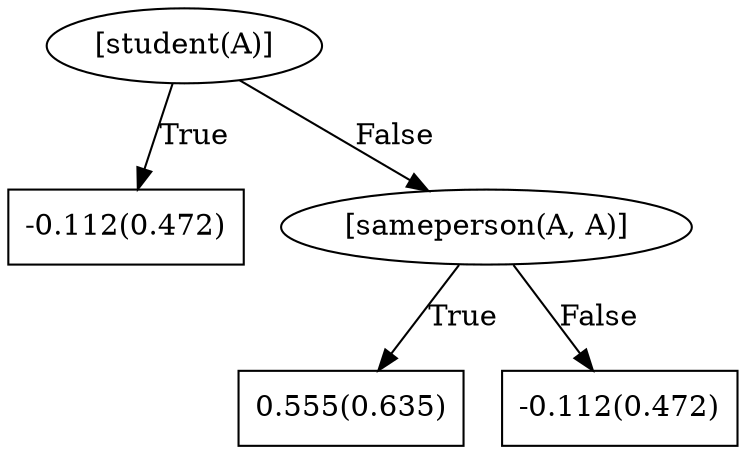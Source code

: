 digraph G{ 
1[label = "[student(A)]"];
1 -> 2[label="True"];
1 -> 3[label="False"];
2[shape = box,label = "-0.112(0.472)"];
3[label = "[sameperson(A, A)]"];
3 -> 4[label="True"];
3 -> 5[label="False"];
4[shape = box,label = "0.555(0.635)"];
5[shape = box,label = "-0.112(0.472)"];
}
